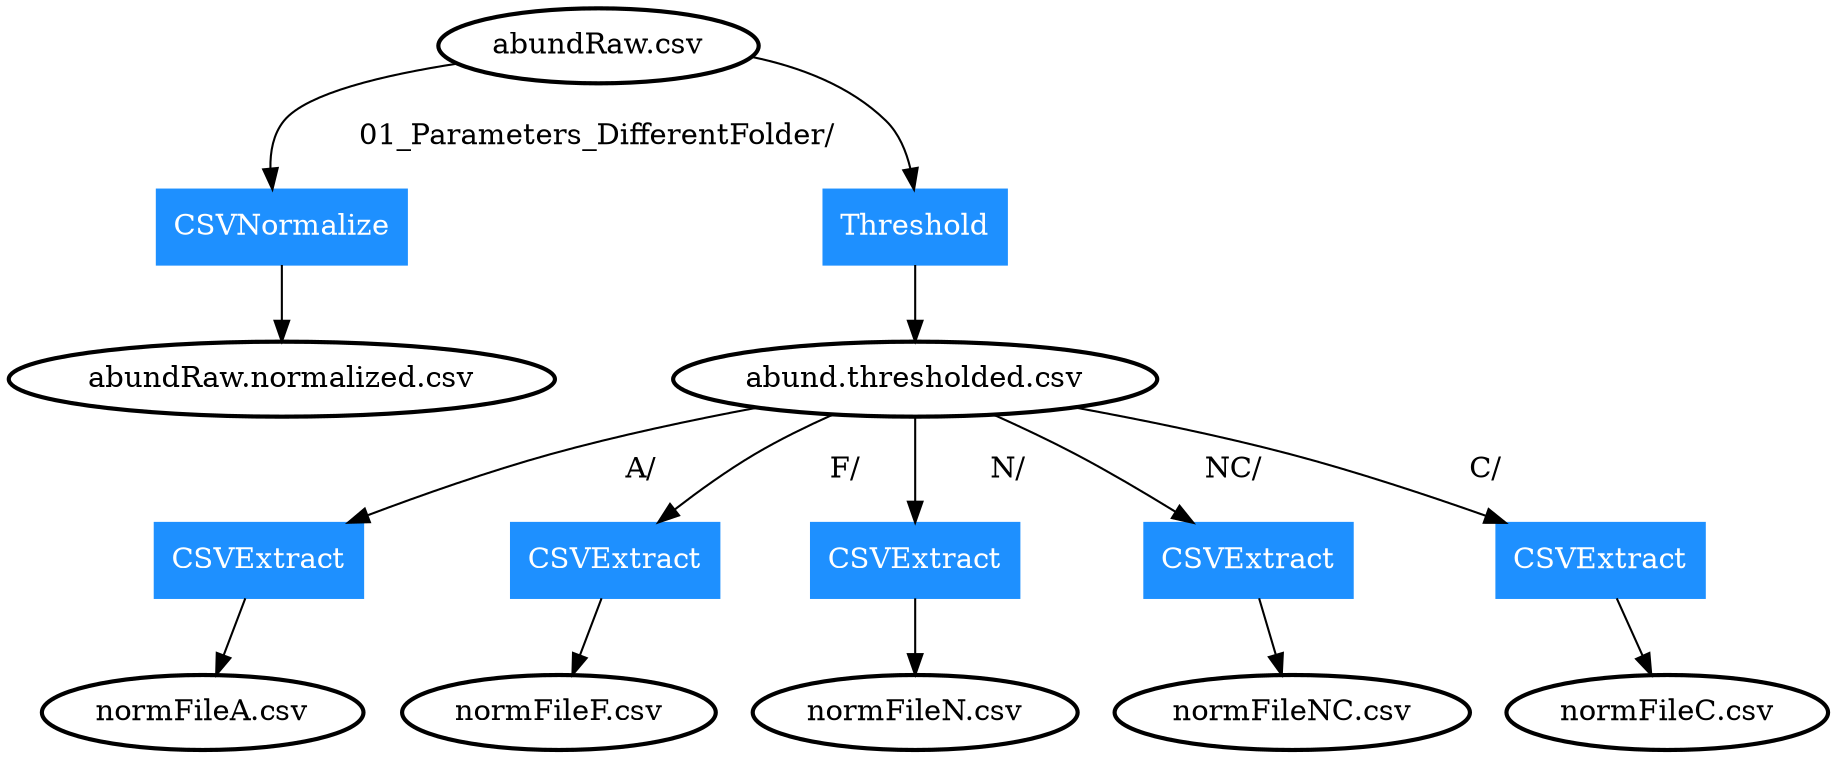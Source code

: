 digraph G {
	node [style=bold];
	"01_Parameters_DifferentFolder/abundRaw.csv"->"0" [label = "	01_Parameters_DifferentFolder/	"];
	"0"->"01_Parameters_DifferentFolder/abundRaw.normalized.csv";
	"01_Parameters_DifferentFolder/abundRaw.csv" [label = "abundRaw.csv"];
	"01_Parameters_DifferentFolder/abundRaw.normalized.csv" [label = "abundRaw.normalized.csv"];
	"01_Parameters_DifferentFolder/abundRaw.csv"->"1";
	"1"->"01_Parameters_DifferentFolder/abund.thresholded.csv";
	"01_Parameters_DifferentFolder/abundRaw.csv" [label = "abundRaw.csv"];
	"01_Parameters_DifferentFolder/abund.thresholded.csv" [label = "abund.thresholded.csv"];
	"01_Parameters_DifferentFolder/abund.thresholded.csv"->"2" [label = "	A/	"];
	"2"->"01_Parameters_DifferentFolder/A/normFileA.csv";
	"01_Parameters_DifferentFolder/abund.thresholded.csv" [label = "abund.thresholded.csv"];
	"01_Parameters_DifferentFolder/A/normFileA.csv" [label = "normFileA.csv"];
	"01_Parameters_DifferentFolder/abund.thresholded.csv"->"3" [label = "	F/	"];
	"3"->"01_Parameters_DifferentFolder/F/normFileF.csv";
	"01_Parameters_DifferentFolder/abund.thresholded.csv" [label = "abund.thresholded.csv"];
	"01_Parameters_DifferentFolder/F/normFileF.csv" [label = "normFileF.csv"];
	"01_Parameters_DifferentFolder/abund.thresholded.csv"->"4" [label = "	N/	"];
	"4"->"01_Parameters_DifferentFolder/N/normFileN.csv";
	"01_Parameters_DifferentFolder/abund.thresholded.csv" [label = "abund.thresholded.csv"];
	"01_Parameters_DifferentFolder/N/normFileN.csv" [label = "normFileN.csv"];
	"01_Parameters_DifferentFolder/abund.thresholded.csv"->"5" [label = "	NC/	"];
	"5"->"01_Parameters_DifferentFolder/NC/normFileNC.csv";
	"01_Parameters_DifferentFolder/abund.thresholded.csv" [label = "abund.thresholded.csv"];
	"01_Parameters_DifferentFolder/NC/normFileNC.csv" [label = "normFileNC.csv"];
	"01_Parameters_DifferentFolder/abund.thresholded.csv"->"6" [label = "	C/	"];
	"6"->"01_Parameters_DifferentFolder/C/normFileC.csv";
	"01_Parameters_DifferentFolder/abund.thresholded.csv" [label = "abund.thresholded.csv"];
	"01_Parameters_DifferentFolder/C/normFileC.csv" [label = "normFileC.csv"];
	"0" [label="CSVNormalize", shape=box, color=dodgerblue1, fontcolor=white, style=filled];
	"1" [label="Threshold", shape=box, color=dodgerblue1, fontcolor=white, style=filled];
	"2" [label="CSVExtract", shape=box, color=dodgerblue1, fontcolor=white, style=filled];
	"3" [label="CSVExtract", shape=box, color=dodgerblue1, fontcolor=white, style=filled];
	"4" [label="CSVExtract", shape=box, color=dodgerblue1, fontcolor=white, style=filled];
	"5" [label="CSVExtract", shape=box, color=dodgerblue1, fontcolor=white, style=filled];
	"6" [label="CSVExtract", shape=box, color=dodgerblue1, fontcolor=white, style=filled];
}
